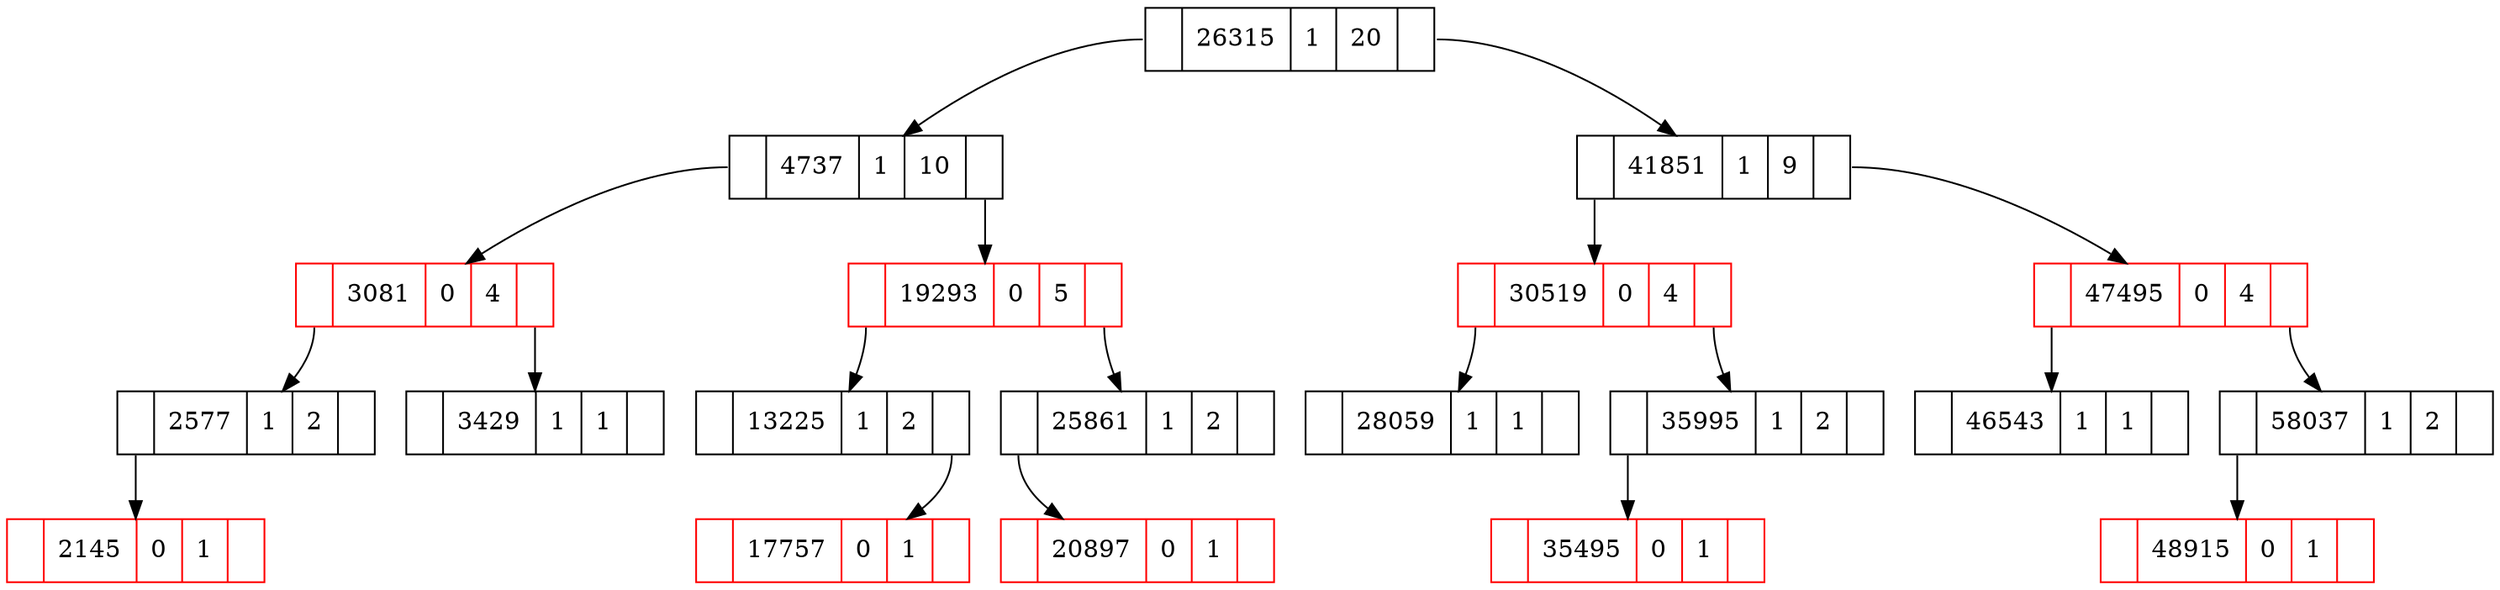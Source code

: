 digraph {
	node [shape = record];
	0 [label = "<0>  |<1> 26315|<2> 1|<3> 20|<4> "];
	0: 0 -> 1;
	1 [label = "<0>  |<1> 4737|<2> 1|<3> 10|<4> "];
	1: 0 -> 2;
	2 [label = "<0>  |<1> 3081|<2> 0|<3> 4|<4> ",color=Red];
	2: 0 -> 3;
	3 [label = "<0>  |<1> 2577|<2> 1|<3> 2|<4> "];
	3: 0 -> 4;
	4 [label = "<0>  |<1> 2145|<2> 0|<3> 1|<4> ",color=Red];
	2: 4 -> 5;
	5 [label = "<0>  |<1> 3429|<2> 1|<3> 1|<4> "];
	1: 4 -> 6;
	6 [label = "<0>  |<1> 19293|<2> 0|<3> 5|<4> ",color=Red];
	6: 0 -> 7;
	7 [label = "<0>  |<1> 13225|<2> 1|<3> 2|<4> "];
	7: 4 -> 8;
	8 [label = "<0>  |<1> 17757|<2> 0|<3> 1|<4> ",color=Red];
	6: 4 -> 9;
	9 [label = "<0>  |<1> 25861|<2> 1|<3> 2|<4> "];
	9: 0 -> 10;
	10 [label = "<0>  |<1> 20897|<2> 0|<3> 1|<4> ",color=Red];
	0: 4 -> 11;
	11 [label = "<0>  |<1> 41851|<2> 1|<3> 9|<4> "];
	11: 0 -> 12;
	12 [label = "<0>  |<1> 30519|<2> 0|<3> 4|<4> ",color=Red];
	12: 0 -> 13;
	13 [label = "<0>  |<1> 28059|<2> 1|<3> 1|<4> "];
	12: 4 -> 14;
	14 [label = "<0>  |<1> 35995|<2> 1|<3> 2|<4> "];
	14: 0 -> 15;
	15 [label = "<0>  |<1> 35495|<2> 0|<3> 1|<4> ",color=Red];
	11: 4 -> 16;
	16 [label = "<0>  |<1> 47495|<2> 0|<3> 4|<4> ",color=Red];
	16: 0 -> 17;
	17 [label = "<0>  |<1> 46543|<2> 1|<3> 1|<4> "];
	16: 4 -> 18;
	18 [label = "<0>  |<1> 58037|<2> 1|<3> 2|<4> "];
	18: 0 -> 19;
	19 [label = "<0>  |<1> 48915|<2> 0|<3> 1|<4> ",color=Red];
}
